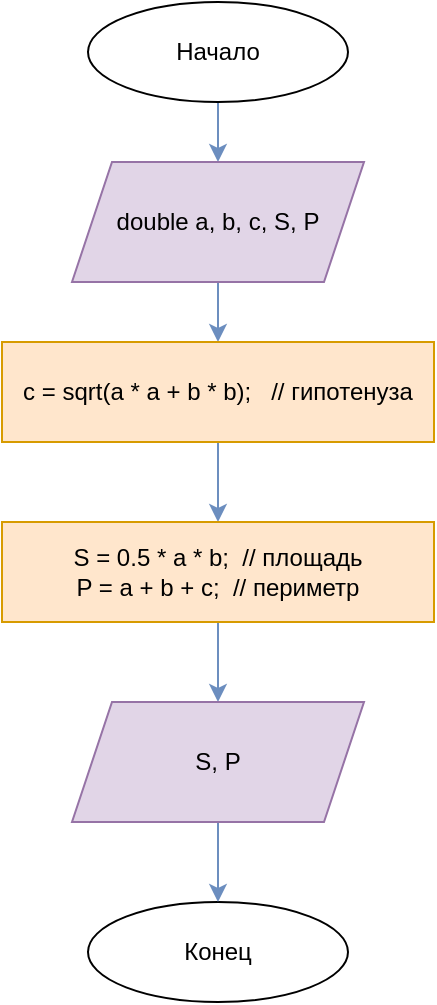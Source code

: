 <mxfile version="28.2.0">
  <diagram name="Страница — 1" id="HFjph0O6Kdc8xGvgqDXJ">
    <mxGraphModel dx="1042" dy="571" grid="1" gridSize="10" guides="1" tooltips="1" connect="1" arrows="1" fold="1" page="1" pageScale="1" pageWidth="827" pageHeight="1169" math="0" shadow="0">
      <root>
        <mxCell id="0" />
        <mxCell id="1" parent="0" />
        <mxCell id="CI5hOE9Peq-tZH3NUGRv-6" style="edgeStyle=orthogonalEdgeStyle;rounded=0;orthogonalLoop=1;jettySize=auto;html=1;fillColor=#dae8fc;strokeColor=#6c8ebf;" parent="1" source="CI5hOE9Peq-tZH3NUGRv-1" target="CI5hOE9Peq-tZH3NUGRv-2" edge="1">
          <mxGeometry relative="1" as="geometry" />
        </mxCell>
        <mxCell id="CI5hOE9Peq-tZH3NUGRv-1" value="Начало" style="ellipse;whiteSpace=wrap;html=1;" parent="1" vertex="1">
          <mxGeometry x="349" y="40" width="130" height="50" as="geometry" />
        </mxCell>
        <mxCell id="CI5hOE9Peq-tZH3NUGRv-7" style="edgeStyle=orthogonalEdgeStyle;rounded=0;orthogonalLoop=1;jettySize=auto;html=1;fillColor=#dae8fc;strokeColor=#6c8ebf;" parent="1" source="CI5hOE9Peq-tZH3NUGRv-2" target="CI5hOE9Peq-tZH3NUGRv-3" edge="1">
          <mxGeometry relative="1" as="geometry" />
        </mxCell>
        <mxCell id="CI5hOE9Peq-tZH3NUGRv-2" value="double a, b, c, S, P" style="shape=parallelogram;perimeter=parallelogramPerimeter;whiteSpace=wrap;html=1;fixedSize=1;fillColor=#e1d5e7;strokeColor=#9673a6;" parent="1" vertex="1">
          <mxGeometry x="341" y="120" width="146" height="60" as="geometry" />
        </mxCell>
        <mxCell id="iiDJcRut-e5ftsptbS_z-2" style="edgeStyle=orthogonalEdgeStyle;rounded=0;orthogonalLoop=1;jettySize=auto;html=1;fillColor=#dae8fc;strokeColor=#6c8ebf;" edge="1" parent="1" source="CI5hOE9Peq-tZH3NUGRv-3" target="iiDJcRut-e5ftsptbS_z-1">
          <mxGeometry relative="1" as="geometry" />
        </mxCell>
        <mxCell id="CI5hOE9Peq-tZH3NUGRv-3" value="&lt;div&gt;c = sqrt(a * a + b * b);&amp;nbsp; &amp;nbsp;// гипотенуза&lt;/div&gt;" style="rounded=0;whiteSpace=wrap;html=1;fillColor=#ffe6cc;strokeColor=#d79b00;" parent="1" vertex="1">
          <mxGeometry x="306" y="210" width="216" height="50" as="geometry" />
        </mxCell>
        <mxCell id="CI5hOE9Peq-tZH3NUGRv-5" value="Конец" style="ellipse;whiteSpace=wrap;html=1;" parent="1" vertex="1">
          <mxGeometry x="349" y="490" width="130" height="50" as="geometry" />
        </mxCell>
        <mxCell id="iiDJcRut-e5ftsptbS_z-5" style="edgeStyle=orthogonalEdgeStyle;rounded=0;orthogonalLoop=1;jettySize=auto;html=1;fillColor=#dae8fc;strokeColor=#6c8ebf;" edge="1" parent="1" source="iiDJcRut-e5ftsptbS_z-1" target="iiDJcRut-e5ftsptbS_z-4">
          <mxGeometry relative="1" as="geometry" />
        </mxCell>
        <mxCell id="iiDJcRut-e5ftsptbS_z-1" value="&lt;div&gt;S = 0.5 * a * b;&amp;nbsp; // площадь&lt;/div&gt;&lt;div&gt;P = a + b + c;&amp;nbsp; // периметр&lt;/div&gt;" style="rounded=0;whiteSpace=wrap;html=1;fillColor=#ffe6cc;strokeColor=#d79b00;" vertex="1" parent="1">
          <mxGeometry x="306" y="300" width="216" height="50" as="geometry" />
        </mxCell>
        <mxCell id="iiDJcRut-e5ftsptbS_z-6" style="edgeStyle=orthogonalEdgeStyle;rounded=0;orthogonalLoop=1;jettySize=auto;html=1;fillColor=#dae8fc;strokeColor=#6c8ebf;" edge="1" parent="1" source="iiDJcRut-e5ftsptbS_z-4" target="CI5hOE9Peq-tZH3NUGRv-5">
          <mxGeometry relative="1" as="geometry" />
        </mxCell>
        <mxCell id="iiDJcRut-e5ftsptbS_z-4" value="S, P" style="shape=parallelogram;perimeter=parallelogramPerimeter;whiteSpace=wrap;html=1;fixedSize=1;fillColor=#e1d5e7;strokeColor=#9673a6;" vertex="1" parent="1">
          <mxGeometry x="341" y="390" width="146" height="60" as="geometry" />
        </mxCell>
      </root>
    </mxGraphModel>
  </diagram>
</mxfile>
